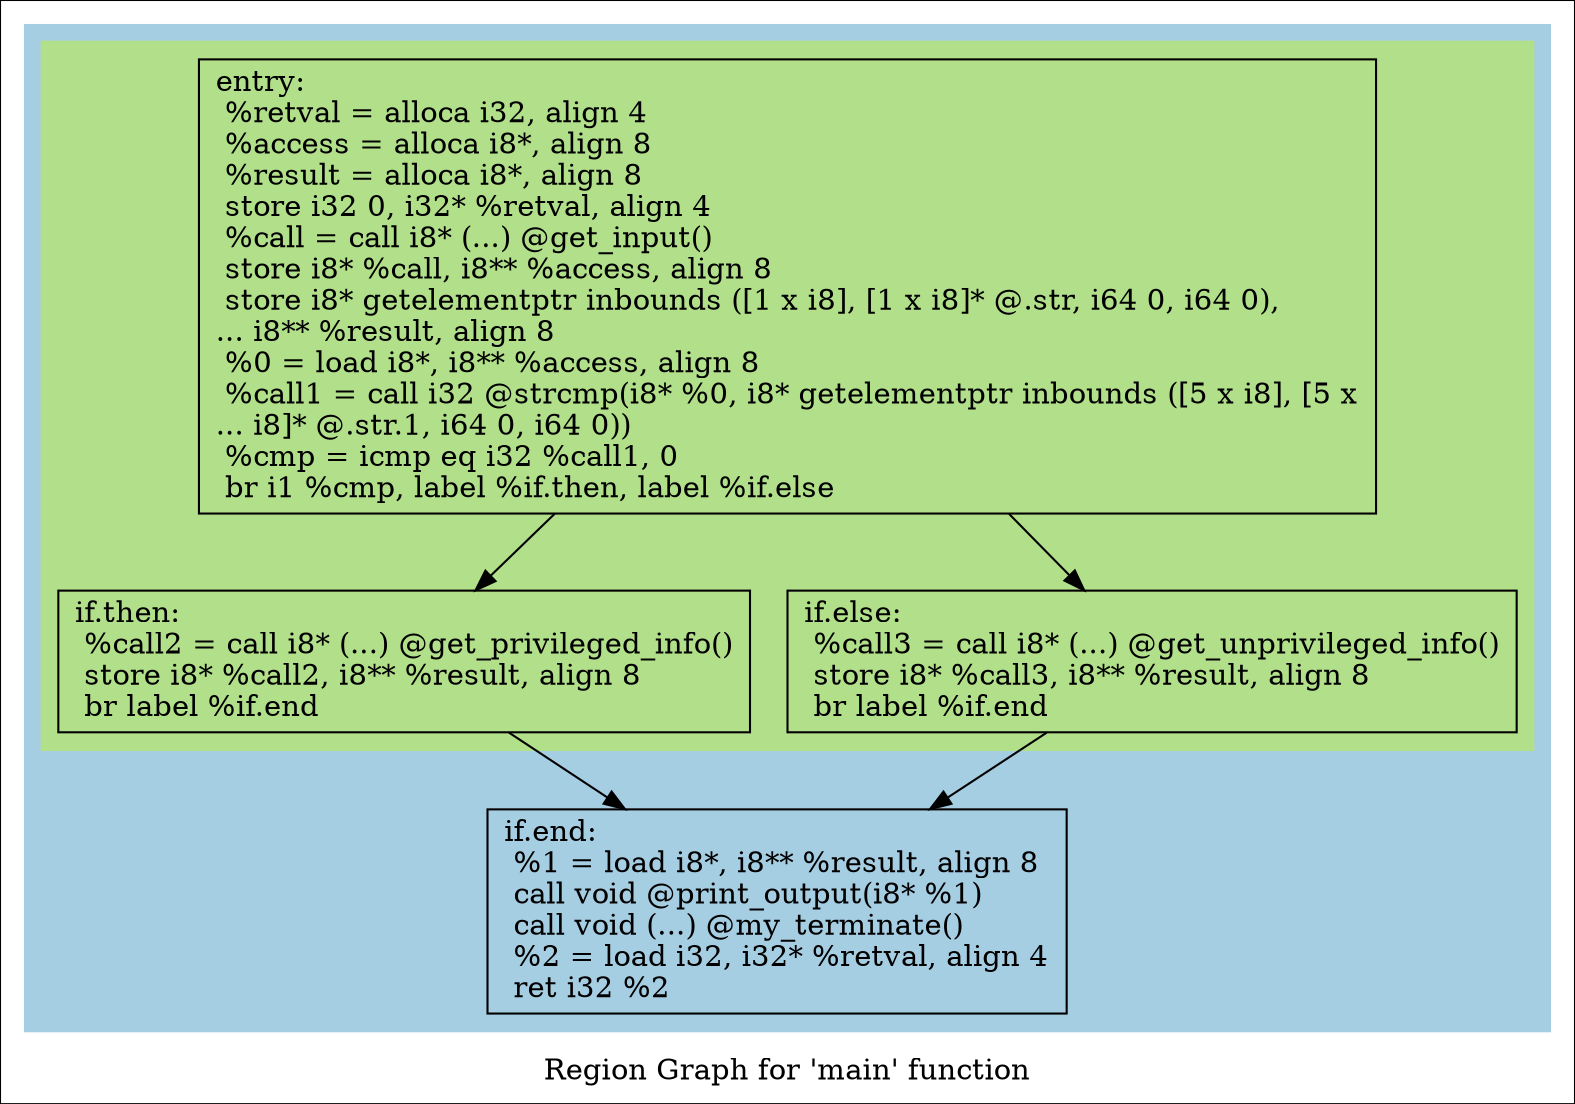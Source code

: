 digraph "Region Graph for 'main' function" {
	label="Region Graph for 'main' function";

	Node0x5628fcdaadb0 [shape=record,label="{entry:\l  %retval = alloca i32, align 4\l  %access = alloca i8*, align 8\l  %result = alloca i8*, align 8\l  store i32 0, i32* %retval, align 4\l  %call = call i8* (...) @get_input()\l  store i8* %call, i8** %access, align 8\l  store i8* getelementptr inbounds ([1 x i8], [1 x i8]* @.str, i64 0, i64 0),\l... i8** %result, align 8\l  %0 = load i8*, i8** %access, align 8\l  %call1 = call i32 @strcmp(i8* %0, i8* getelementptr inbounds ([5 x i8], [5 x\l... i8]* @.str.1, i64 0, i64 0))\l  %cmp = icmp eq i32 %call1, 0\l  br i1 %cmp, label %if.then, label %if.else\l}"];
	Node0x5628fcdaadb0 -> Node0x5628fcdab160;
	Node0x5628fcdaadb0 -> Node0x5628fcdae720;
	Node0x5628fcdab160 [shape=record,label="{if.then:                                          \l  %call2 = call i8* (...) @get_privileged_info()\l  store i8* %call2, i8** %result, align 8\l  br label %if.end\l}"];
	Node0x5628fcdab160 -> Node0x5628fcdadbd0;
	Node0x5628fcdadbd0 [shape=record,label="{if.end:                                           \l  %1 = load i8*, i8** %result, align 8\l  call void @print_output(i8* %1)\l  call void (...) @my_terminate()\l  %2 = load i32, i32* %retval, align 4\l  ret i32 %2\l}"];
	Node0x5628fcdae720 [shape=record,label="{if.else:                                          \l  %call3 = call i8* (...) @get_unprivileged_info()\l  store i8* %call3, i8** %result, align 8\l  br label %if.end\l}"];
	Node0x5628fcdae720 -> Node0x5628fcdadbd0;
	colorscheme = "paired12"
        subgraph cluster_0x5628fcdb15a0 {
          label = "";
          style = filled;
          color = 1
          subgraph cluster_0x5628fcdb13e0 {
            label = "";
            style = filled;
            color = 3
            Node0x5628fcdaadb0;
            Node0x5628fcdab160;
            Node0x5628fcdae720;
          }
          Node0x5628fcdadbd0;
        }
}
